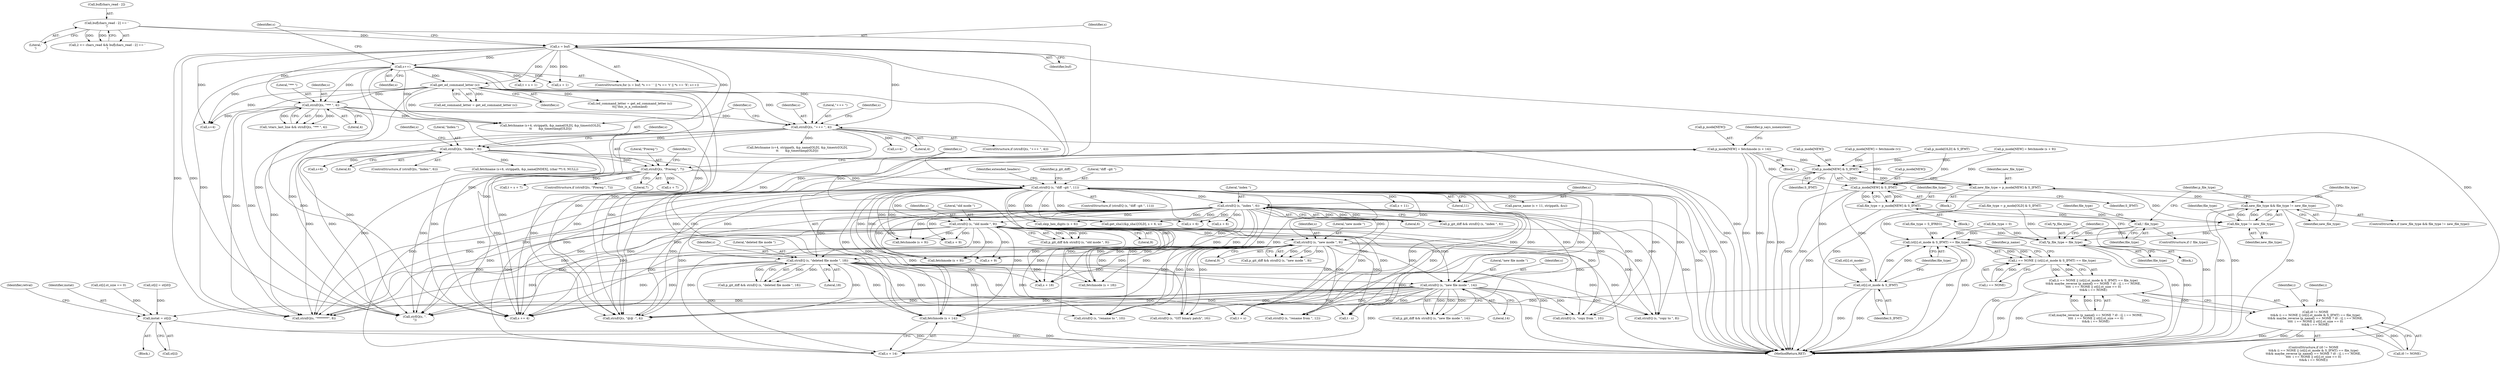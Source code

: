digraph "0_savannah_17953b5893f7c9835f0dd2a704ba04e0371d2cbd_0@API" {
"1001020" [label="(Call,p_mode[NEW] = fetchmode (s + 14))"];
"1001024" [label="(Call,fetchmode (s + 14))"];
"1000747" [label="(Call,strnEQ (s, \"diff --git \", 11))"];
"1000658" [label="(Call,strnEQ(s, \"Prereq:\", 7))"];
"1000632" [label="(Call,strnEQ(s, \"Index:\", 6))"];
"1000602" [label="(Call,strnEQ(s, \"+++ \", 4))"];
"1000552" [label="(Call,get_ed_command_letter (s))"];
"1000448" [label="(Call,s++)"];
"1000431" [label="(Call,s = buf)"];
"1000423" [label="(Call,buf[chars_read - 2] == '\r')"];
"1000575" [label="(Call,strnEQ(s, \"*** \", 4))"];
"1000849" [label="(Call,strnEQ (s, \"index \", 6))"];
"1001015" [label="(Call,strnEQ (s, \"new file mode \", 14))"];
"1000990" [label="(Call,strnEQ (s, \"deleted file mode \", 18))"];
"1000970" [label="(Call,strnEQ (s, \"new mode \", 9))"];
"1000950" [label="(Call,strnEQ (s, \"old mode \", 9))"];
"1001634" [label="(Call,p_mode[NEW] & S_IFMT)"];
"1001632" [label="(Call,new_file_type = p_mode[NEW] & S_IFMT)"];
"1001640" [label="(Call,new_file_type && file_type != new_file_type)"];
"1001642" [label="(Call,file_type != new_file_type)"];
"1001663" [label="(Call,*p_file_type = file_type)"];
"1001931" [label="(Call,(st[i].st_mode & S_IFMT) == file_type)"];
"1001927" [label="(Call,i == NONE || (st[i].st_mode & S_IFMT) == file_type)"];
"1001926" [label="(Call,(i == NONE || (st[i].st_mode & S_IFMT) == file_type)\n\t\t&& maybe_reverse (p_name[i == NONE ? i0 : i], i == NONE,\n\t\t\t\t  i == NONE || st[i].st_size == 0)\n\t\t&& i == NONE)"];
"1001922" [label="(Call,i0 != NONE\n\t\t&& (i == NONE || (st[i].st_mode & S_IFMT) == file_type)\n\t\t&& maybe_reverse (p_name[i == NONE ? i0 : i], i == NONE,\n\t\t\t\t  i == NONE || st[i].st_size == 0)\n\t\t&& i == NONE)"];
"1001932" [label="(Call,st[i].st_mode & S_IFMT)"];
"1002112" [label="(Call,instat = st[i])"];
"1001652" [label="(Call,p_mode[NEW] & S_IFMT)"];
"1001650" [label="(Call,file_type = p_mode[NEW] & S_IFMT)"];
"1001658" [label="(Call,! file_type)"];
"1001927" [label="(Call,i == NONE || (st[i].st_mode & S_IFMT) == file_type)"];
"1000632" [label="(Call,strnEQ(s, \"Index:\", 6))"];
"1001658" [label="(Call,! file_type)"];
"1000658" [label="(Call,strnEQ(s, \"Prereq:\", 7))"];
"1001650" [label="(Call,file_type = p_mode[NEW] & S_IFMT)"];
"1000581" [label="(Call,s+4)"];
"1001019" [label="(Block,)"];
"1000631" [label="(ControlStructure,if (strnEQ(s, \"Index:\", 6)))"];
"1001634" [label="(Call,p_mode[NEW] & S_IFMT)"];
"1000665" [label="(Identifier,t)"];
"1001057" [label="(Call,strnEQ (s, \"rename to \", 10))"];
"1000577" [label="(Literal,\"*** \")"];
"1001030" [label="(Identifier,p_says_nonexistent)"];
"1001928" [label="(Call,i == NONE)"];
"1000657" [label="(ControlStructure,if (strnEQ(s, \"Prereq:\", 7)))"];
"1001645" [label="(Call,file_type = 0)"];
"1000580" [label="(Call,fetchname (s+4, strippath, &p_name[OLD], &p_timestr[OLD],\n\t\t       &p_timestamp[OLD]))"];
"1000601" [label="(ControlStructure,if (strnEQ(s, \"+++ \", 4)))"];
"1001020" [label="(Call,p_mode[NEW] = fetchmode (s + 14))"];
"1000849" [label="(Call,strnEQ (s, \"index \", 6))"];
"1000971" [label="(Identifier,s)"];
"1000747" [label="(Call,strnEQ (s, \"diff --git \", 11))"];
"1001646" [label="(Identifier,file_type)"];
"1001660" [label="(Call,file_type = S_IFREG)"];
"1000602" [label="(Call,strnEQ(s, \"+++ \", 4))"];
"1000793" [label="(Call,s + 11)"];
"1000550" [label="(Call,ed_command_letter = get_ed_command_letter (s))"];
"1001968" [label="(Identifier,i)"];
"1001635" [label="(Call,p_mode[NEW])"];
"1000999" [label="(Call,fetchmode (s + 18))"];
"1001108" [label="(Call,strnEQ (s, \"GIT binary patch\", 16))"];
"1001641" [label="(Identifier,new_file_type)"];
"1000972" [label="(Literal,\"new mode \")"];
"1000552" [label="(Call,get_ed_command_letter (s))"];
"1001016" [label="(Identifier,s)"];
"1000639" [label="(Identifier,s)"];
"1001639" [label="(ControlStructure,if (new_file_type && file_type != new_file_type))"];
"1001644" [label="(Identifier,new_file_type)"];
"1000576" [label="(Identifier,s)"];
"1000637" [label="(Call,fetchname (s+6, strippath, &p_name[INDEX], (char **) 0, NULL))"];
"1000750" [label="(Literal,11)"];
"1000937" [label="(Call,p_mode[NEW] = fetchmode (v))"];
"1000953" [label="(Literal,9)"];
"1000609" [label="(Identifier,s)"];
"1001926" [label="(Call,(i == NONE || (st[i].st_mode & S_IFMT) == file_type)\n\t\t&& maybe_reverse (p_name[i == NONE ? i0 : i], i == NONE,\n\t\t\t\t  i == NONE || st[i].st_size == 0)\n\t\t&& i == NONE)"];
"1001126" [label="(Call,t = s)"];
"1000968" [label="(Call,p_git_diff && strnEQ (s, \"new mode \", 9))"];
"1001957" [label="(Call,st[i].st_size == 0)"];
"1001640" [label="(Call,new_file_type && file_type != new_file_type)"];
"1000572" [label="(Call,!stars_last_line && strnEQ(s, \"*** \", 4))"];
"1001661" [label="(Identifier,file_type)"];
"1001931" [label="(Call,(st[i].st_mode & S_IFMT) == file_type)"];
"1000960" [label="(Call,s + 9)"];
"1000449" [label="(Identifier,s)"];
"1001236" [label="(Call,strnEQ(s, \"@@ -\", 4))"];
"1001632" [label="(Call,new_file_type = p_mode[NEW] & S_IFMT)"];
"1001922" [label="(Call,i0 != NONE\n\t\t&& (i == NONE || (st[i].st_mode & S_IFMT) == file_type)\n\t\t&& maybe_reverse (p_name[i == NONE ? i0 : i], i == NONE,\n\t\t\t\t  i == NONE || st[i].st_size == 0)\n\t\t&& i == NONE)"];
"1001190" [label="(Call,t - s)"];
"1000792" [label="(Call,parse_name (s + 11, strippath, &u))"];
"1000748" [label="(Identifier,s)"];
"1001013" [label="(Call,p_git_diff && strnEQ (s, \"new file mode \", 14))"];
"1001744" [label="(Call,st[i] = st[i0])"];
"1000424" [label="(Call,buf[chars_read - 2])"];
"1000749" [label="(Literal,\"diff --git \")"];
"1001213" [label="(Call,strEQ(s, \".\n\"))"];
"1000578" [label="(Literal,4)"];
"1001638" [label="(Identifier,S_IFMT)"];
"1000429" [label="(Literal,'\r')"];
"1001018" [label="(Literal,14)"];
"1001091" [label="(Call,strnEQ (s, \"copy to \", 8))"];
"1001933" [label="(Call,st[i].st_mode)"];
"1000847" [label="(Call,p_git_diff && strnEQ (s, \"index \", 6))"];
"1001973" [label="(Identifier,i)"];
"1000553" [label="(Identifier,s)"];
"1001657" [label="(ControlStructure,if (! file_type))"];
"1000661" [label="(Literal,7)"];
"1001940" [label="(Call,maybe_reverse (p_name[i == NONE ? i0 : i], i == NONE,\n\t\t\t\t  i == NONE || st[i].st_size == 0)\n\t\t&& i == NONE)"];
"1000638" [label="(Call,s+6)"];
"1001040" [label="(Call,strnEQ (s, \"rename from \", 12))"];
"1000129" [label="(Block,)"];
"1001000" [label="(Call,s + 18)"];
"1001421" [label="(Call,strnEQ(s, \"********\", 8))"];
"1001642" [label="(Call,file_type != new_file_type)"];
"1000431" [label="(Call,s = buf)"];
"1001293" [label="(Call,s += 4)"];
"1001623" [label="(Call,p_mode[OLD] & S_IFMT)"];
"1000980" [label="(Call,s + 9)"];
"1001666" [label="(Identifier,file_type)"];
"1000575" [label="(Call,strnEQ(s, \"*** \", 4))"];
"1000951" [label="(Identifier,s)"];
"1000948" [label="(Call,p_git_diff && strnEQ (s, \"old mode \", 9))"];
"1002093" [label="(Block,)"];
"1000861" [label="(Call,s + 6)"];
"1001017" [label="(Literal,\"new file mode \")"];
"1000991" [label="(Identifier,s)"];
"1002114" [label="(Call,st[i])"];
"1001943" [label="(Identifier,p_name)"];
"1001938" [label="(Identifier,S_IFMT)"];
"1000437" [label="(Identifier,s)"];
"1000633" [label="(Identifier,s)"];
"1001074" [label="(Call,strnEQ (s, \"copy from \", 10))"];
"1000898" [label="(Call,s + 6)"];
"1000666" [label="(Call,s + 7)"];
"1000979" [label="(Call,fetchmode (s + 9))"];
"1000973" [label="(Literal,9)"];
"1000860" [label="(Call,skip_hex_digits (s + 6))"];
"1001643" [label="(Identifier,file_type)"];
"1000419" [label="(Call,2 <= chars_read && buf[chars_read - 2] == '\r')"];
"1001621" [label="(Call,file_type = p_mode[OLD] & S_IFMT)"];
"1001649" [label="(Block,)"];
"1001024" [label="(Call,fetchmode (s + 14))"];
"1000950" [label="(Call,strnEQ (s, \"old mode \", 9))"];
"1000959" [label="(Call,fetchmode (s + 9))"];
"1000607" [label="(Call,fetchname (s+4, strippath, &p_name[OLD], &p_timestr[OLD],\n\t\t       &p_timestamp[OLD]))"];
"1001656" [label="(Identifier,S_IFMT)"];
"1002119" [label="(MethodReturn,RET)"];
"1001015" [label="(Call,strnEQ (s, \"new file mode \", 14))"];
"1000990" [label="(Call,strnEQ (s, \"deleted file mode \", 18))"];
"1000472" [label="(Call,t = s + 1)"];
"1001633" [label="(Identifier,new_file_type)"];
"1000474" [label="(Call,s + 1)"];
"1000659" [label="(Identifier,s)"];
"1000635" [label="(Literal,6)"];
"1000433" [label="(Identifier,buf)"];
"1001651" [label="(Identifier,file_type)"];
"1001025" [label="(Call,s + 14)"];
"1000850" [label="(Identifier,s)"];
"1000549" [label="(Call,(ed_command_letter = get_ed_command_letter (s))\n\t\t|| this_is_a_command)"];
"1000992" [label="(Literal,\"deleted file mode \")"];
"1001665" [label="(Identifier,p_file_type)"];
"1000975" [label="(Call,p_mode[NEW] = fetchmode (s + 9))"];
"1000893" [label="(Call,get_sha1(&p_sha1[OLD], s + 6, u))"];
"1001630" [label="(Block,)"];
"1000993" [label="(Literal,18)"];
"1000603" [label="(Identifier,s)"];
"1001664" [label="(Call,*p_file_type)"];
"1001923" [label="(Call,i0 != NONE)"];
"1001653" [label="(Call,p_mode[NEW])"];
"1002112" [label="(Call,instat = st[i])"];
"1000754" [label="(Identifier,extended_headers)"];
"1002118" [label="(Identifier,retval)"];
"1000952" [label="(Literal,\"old mode \")"];
"1002113" [label="(Identifier,instat)"];
"1000423" [label="(Call,buf[chars_read - 2] == '\r')"];
"1000608" [label="(Call,s+4)"];
"1000664" [label="(Call,t = s + 7)"];
"1000988" [label="(Call,p_git_diff && strnEQ (s, \"deleted file mode \", 18))"];
"1000970" [label="(Call,strnEQ (s, \"new mode \", 9))"];
"1000851" [label="(Literal,\"index \")"];
"1001663" [label="(Call,*p_file_type = file_type)"];
"1001921" [label="(ControlStructure,if (i0 != NONE\n\t\t&& (i == NONE || (st[i].st_mode & S_IFMT) == file_type)\n\t\t&& maybe_reverse (p_name[i == NONE ? i0 : i], i == NONE,\n\t\t\t\t  i == NONE || st[i].st_size == 0)\n\t\t&& i == NONE))"];
"1000605" [label="(Literal,4)"];
"1000448" [label="(Call,s++)"];
"1000432" [label="(Identifier,s)"];
"1001932" [label="(Call,st[i].st_mode & S_IFMT)"];
"1001652" [label="(Call,p_mode[NEW] & S_IFMT)"];
"1000852" [label="(Literal,6)"];
"1000746" [label="(ControlStructure,if (strnEQ (s, \"diff --git \", 11)))"];
"1000634" [label="(Literal,\"Index:\")"];
"1001659" [label="(Identifier,file_type)"];
"1001939" [label="(Identifier,file_type)"];
"1000848" [label="(Identifier,p_git_diff)"];
"1000604" [label="(Literal,\"+++ \")"];
"1000430" [label="(ControlStructure,for (s = buf; *s == ' ' || *s == '\t' || *s == 'X'; s++))"];
"1000660" [label="(Literal,\"Prereq:\")"];
"1001668" [label="(Identifier,i)"];
"1001021" [label="(Call,p_mode[NEW])"];
"1001020" -> "1001019"  [label="AST: "];
"1001020" -> "1001024"  [label="CFG: "];
"1001021" -> "1001020"  [label="AST: "];
"1001024" -> "1001020"  [label="AST: "];
"1001030" -> "1001020"  [label="CFG: "];
"1001020" -> "1002119"  [label="DDG: "];
"1001020" -> "1002119"  [label="DDG: "];
"1001024" -> "1001020"  [label="DDG: "];
"1001020" -> "1001634"  [label="DDG: "];
"1001020" -> "1001652"  [label="DDG: "];
"1001024" -> "1001025"  [label="CFG: "];
"1001025" -> "1001024"  [label="AST: "];
"1001024" -> "1002119"  [label="DDG: "];
"1000747" -> "1001024"  [label="DDG: "];
"1000849" -> "1001024"  [label="DDG: "];
"1001015" -> "1001024"  [label="DDG: "];
"1000990" -> "1001024"  [label="DDG: "];
"1000970" -> "1001024"  [label="DDG: "];
"1000950" -> "1001024"  [label="DDG: "];
"1000747" -> "1000746"  [label="AST: "];
"1000747" -> "1000750"  [label="CFG: "];
"1000748" -> "1000747"  [label="AST: "];
"1000749" -> "1000747"  [label="AST: "];
"1000750" -> "1000747"  [label="AST: "];
"1000754" -> "1000747"  [label="CFG: "];
"1000848" -> "1000747"  [label="CFG: "];
"1000747" -> "1002119"  [label="DDG: "];
"1000747" -> "1002119"  [label="DDG: "];
"1000658" -> "1000747"  [label="DDG: "];
"1000747" -> "1000792"  [label="DDG: "];
"1000747" -> "1000793"  [label="DDG: "];
"1000747" -> "1000849"  [label="DDG: "];
"1000747" -> "1000860"  [label="DDG: "];
"1000747" -> "1000861"  [label="DDG: "];
"1000747" -> "1000893"  [label="DDG: "];
"1000747" -> "1000898"  [label="DDG: "];
"1000747" -> "1000950"  [label="DDG: "];
"1000747" -> "1000959"  [label="DDG: "];
"1000747" -> "1000960"  [label="DDG: "];
"1000747" -> "1000970"  [label="DDG: "];
"1000747" -> "1000979"  [label="DDG: "];
"1000747" -> "1000980"  [label="DDG: "];
"1000747" -> "1000990"  [label="DDG: "];
"1000747" -> "1000999"  [label="DDG: "];
"1000747" -> "1001000"  [label="DDG: "];
"1000747" -> "1001015"  [label="DDG: "];
"1000747" -> "1001025"  [label="DDG: "];
"1000747" -> "1001040"  [label="DDG: "];
"1000747" -> "1001057"  [label="DDG: "];
"1000747" -> "1001074"  [label="DDG: "];
"1000747" -> "1001091"  [label="DDG: "];
"1000747" -> "1001108"  [label="DDG: "];
"1000747" -> "1001126"  [label="DDG: "];
"1000747" -> "1001190"  [label="DDG: "];
"1000747" -> "1001213"  [label="DDG: "];
"1000747" -> "1001236"  [label="DDG: "];
"1000747" -> "1001293"  [label="DDG: "];
"1000747" -> "1001421"  [label="DDG: "];
"1000658" -> "1000657"  [label="AST: "];
"1000658" -> "1000661"  [label="CFG: "];
"1000659" -> "1000658"  [label="AST: "];
"1000660" -> "1000658"  [label="AST: "];
"1000661" -> "1000658"  [label="AST: "];
"1000665" -> "1000658"  [label="CFG: "];
"1000748" -> "1000658"  [label="CFG: "];
"1000658" -> "1002119"  [label="DDG: "];
"1000632" -> "1000658"  [label="DDG: "];
"1000658" -> "1000664"  [label="DDG: "];
"1000658" -> "1000666"  [label="DDG: "];
"1000658" -> "1001213"  [label="DDG: "];
"1000658" -> "1001236"  [label="DDG: "];
"1000658" -> "1001293"  [label="DDG: "];
"1000658" -> "1001421"  [label="DDG: "];
"1000632" -> "1000631"  [label="AST: "];
"1000632" -> "1000635"  [label="CFG: "];
"1000633" -> "1000632"  [label="AST: "];
"1000634" -> "1000632"  [label="AST: "];
"1000635" -> "1000632"  [label="AST: "];
"1000639" -> "1000632"  [label="CFG: "];
"1000659" -> "1000632"  [label="CFG: "];
"1000632" -> "1002119"  [label="DDG: "];
"1000602" -> "1000632"  [label="DDG: "];
"1000632" -> "1000637"  [label="DDG: "];
"1000632" -> "1000638"  [label="DDG: "];
"1000632" -> "1001213"  [label="DDG: "];
"1000632" -> "1001236"  [label="DDG: "];
"1000632" -> "1001293"  [label="DDG: "];
"1000632" -> "1001421"  [label="DDG: "];
"1000602" -> "1000601"  [label="AST: "];
"1000602" -> "1000605"  [label="CFG: "];
"1000603" -> "1000602"  [label="AST: "];
"1000604" -> "1000602"  [label="AST: "];
"1000605" -> "1000602"  [label="AST: "];
"1000609" -> "1000602"  [label="CFG: "];
"1000633" -> "1000602"  [label="CFG: "];
"1000602" -> "1002119"  [label="DDG: "];
"1000552" -> "1000602"  [label="DDG: "];
"1000448" -> "1000602"  [label="DDG: "];
"1000575" -> "1000602"  [label="DDG: "];
"1000431" -> "1000602"  [label="DDG: "];
"1000602" -> "1000607"  [label="DDG: "];
"1000602" -> "1000608"  [label="DDG: "];
"1000602" -> "1001213"  [label="DDG: "];
"1000602" -> "1001236"  [label="DDG: "];
"1000602" -> "1001293"  [label="DDG: "];
"1000602" -> "1001421"  [label="DDG: "];
"1000552" -> "1000550"  [label="AST: "];
"1000552" -> "1000553"  [label="CFG: "];
"1000553" -> "1000552"  [label="AST: "];
"1000550" -> "1000552"  [label="CFG: "];
"1000552" -> "1000549"  [label="DDG: "];
"1000552" -> "1000550"  [label="DDG: "];
"1000448" -> "1000552"  [label="DDG: "];
"1000431" -> "1000552"  [label="DDG: "];
"1000552" -> "1000575"  [label="DDG: "];
"1000552" -> "1000580"  [label="DDG: "];
"1000552" -> "1000581"  [label="DDG: "];
"1000552" -> "1001213"  [label="DDG: "];
"1000552" -> "1001236"  [label="DDG: "];
"1000552" -> "1001293"  [label="DDG: "];
"1000552" -> "1001421"  [label="DDG: "];
"1000448" -> "1000430"  [label="AST: "];
"1000448" -> "1000449"  [label="CFG: "];
"1000449" -> "1000448"  [label="AST: "];
"1000437" -> "1000448"  [label="CFG: "];
"1000431" -> "1000448"  [label="DDG: "];
"1000448" -> "1000472"  [label="DDG: "];
"1000448" -> "1000474"  [label="DDG: "];
"1000448" -> "1000575"  [label="DDG: "];
"1000448" -> "1000580"  [label="DDG: "];
"1000448" -> "1000581"  [label="DDG: "];
"1000448" -> "1001213"  [label="DDG: "];
"1000448" -> "1001236"  [label="DDG: "];
"1000448" -> "1001293"  [label="DDG: "];
"1000448" -> "1001421"  [label="DDG: "];
"1000431" -> "1000430"  [label="AST: "];
"1000431" -> "1000433"  [label="CFG: "];
"1000432" -> "1000431"  [label="AST: "];
"1000433" -> "1000431"  [label="AST: "];
"1000437" -> "1000431"  [label="CFG: "];
"1000431" -> "1002119"  [label="DDG: "];
"1000423" -> "1000431"  [label="DDG: "];
"1000431" -> "1000472"  [label="DDG: "];
"1000431" -> "1000474"  [label="DDG: "];
"1000431" -> "1000575"  [label="DDG: "];
"1000431" -> "1000580"  [label="DDG: "];
"1000431" -> "1000581"  [label="DDG: "];
"1000431" -> "1001213"  [label="DDG: "];
"1000431" -> "1001236"  [label="DDG: "];
"1000431" -> "1001293"  [label="DDG: "];
"1000431" -> "1001421"  [label="DDG: "];
"1000423" -> "1000419"  [label="AST: "];
"1000423" -> "1000429"  [label="CFG: "];
"1000424" -> "1000423"  [label="AST: "];
"1000429" -> "1000423"  [label="AST: "];
"1000419" -> "1000423"  [label="CFG: "];
"1000423" -> "1002119"  [label="DDG: "];
"1000423" -> "1000419"  [label="DDG: "];
"1000423" -> "1000419"  [label="DDG: "];
"1000575" -> "1000572"  [label="AST: "];
"1000575" -> "1000578"  [label="CFG: "];
"1000576" -> "1000575"  [label="AST: "];
"1000577" -> "1000575"  [label="AST: "];
"1000578" -> "1000575"  [label="AST: "];
"1000572" -> "1000575"  [label="CFG: "];
"1000575" -> "1000572"  [label="DDG: "];
"1000575" -> "1000572"  [label="DDG: "];
"1000575" -> "1000572"  [label="DDG: "];
"1000575" -> "1000580"  [label="DDG: "];
"1000575" -> "1000581"  [label="DDG: "];
"1000575" -> "1001213"  [label="DDG: "];
"1000575" -> "1001236"  [label="DDG: "];
"1000575" -> "1001293"  [label="DDG: "];
"1000575" -> "1001421"  [label="DDG: "];
"1000849" -> "1000847"  [label="AST: "];
"1000849" -> "1000852"  [label="CFG: "];
"1000850" -> "1000849"  [label="AST: "];
"1000851" -> "1000849"  [label="AST: "];
"1000852" -> "1000849"  [label="AST: "];
"1000847" -> "1000849"  [label="CFG: "];
"1000849" -> "1002119"  [label="DDG: "];
"1000849" -> "1000847"  [label="DDG: "];
"1000849" -> "1000847"  [label="DDG: "];
"1000849" -> "1000847"  [label="DDG: "];
"1000849" -> "1000860"  [label="DDG: "];
"1000849" -> "1000861"  [label="DDG: "];
"1000849" -> "1000893"  [label="DDG: "];
"1000849" -> "1000898"  [label="DDG: "];
"1000849" -> "1000950"  [label="DDG: "];
"1000849" -> "1000959"  [label="DDG: "];
"1000849" -> "1000960"  [label="DDG: "];
"1000849" -> "1000970"  [label="DDG: "];
"1000849" -> "1000979"  [label="DDG: "];
"1000849" -> "1000980"  [label="DDG: "];
"1000849" -> "1000990"  [label="DDG: "];
"1000849" -> "1000999"  [label="DDG: "];
"1000849" -> "1001000"  [label="DDG: "];
"1000849" -> "1001015"  [label="DDG: "];
"1000849" -> "1001025"  [label="DDG: "];
"1000849" -> "1001040"  [label="DDG: "];
"1000849" -> "1001057"  [label="DDG: "];
"1000849" -> "1001074"  [label="DDG: "];
"1000849" -> "1001091"  [label="DDG: "];
"1000849" -> "1001108"  [label="DDG: "];
"1000849" -> "1001126"  [label="DDG: "];
"1000849" -> "1001190"  [label="DDG: "];
"1000849" -> "1001213"  [label="DDG: "];
"1000849" -> "1001236"  [label="DDG: "];
"1000849" -> "1001293"  [label="DDG: "];
"1000849" -> "1001421"  [label="DDG: "];
"1001015" -> "1001013"  [label="AST: "];
"1001015" -> "1001018"  [label="CFG: "];
"1001016" -> "1001015"  [label="AST: "];
"1001017" -> "1001015"  [label="AST: "];
"1001018" -> "1001015"  [label="AST: "];
"1001013" -> "1001015"  [label="CFG: "];
"1001015" -> "1002119"  [label="DDG: "];
"1001015" -> "1001013"  [label="DDG: "];
"1001015" -> "1001013"  [label="DDG: "];
"1001015" -> "1001013"  [label="DDG: "];
"1000990" -> "1001015"  [label="DDG: "];
"1000970" -> "1001015"  [label="DDG: "];
"1000950" -> "1001015"  [label="DDG: "];
"1001015" -> "1001025"  [label="DDG: "];
"1001015" -> "1001040"  [label="DDG: "];
"1001015" -> "1001057"  [label="DDG: "];
"1001015" -> "1001074"  [label="DDG: "];
"1001015" -> "1001091"  [label="DDG: "];
"1001015" -> "1001108"  [label="DDG: "];
"1001015" -> "1001126"  [label="DDG: "];
"1001015" -> "1001190"  [label="DDG: "];
"1001015" -> "1001213"  [label="DDG: "];
"1001015" -> "1001236"  [label="DDG: "];
"1001015" -> "1001293"  [label="DDG: "];
"1001015" -> "1001421"  [label="DDG: "];
"1000990" -> "1000988"  [label="AST: "];
"1000990" -> "1000993"  [label="CFG: "];
"1000991" -> "1000990"  [label="AST: "];
"1000992" -> "1000990"  [label="AST: "];
"1000993" -> "1000990"  [label="AST: "];
"1000988" -> "1000990"  [label="CFG: "];
"1000990" -> "1002119"  [label="DDG: "];
"1000990" -> "1000988"  [label="DDG: "];
"1000990" -> "1000988"  [label="DDG: "];
"1000990" -> "1000988"  [label="DDG: "];
"1000970" -> "1000990"  [label="DDG: "];
"1000950" -> "1000990"  [label="DDG: "];
"1000990" -> "1000999"  [label="DDG: "];
"1000990" -> "1001000"  [label="DDG: "];
"1000990" -> "1001025"  [label="DDG: "];
"1000990" -> "1001040"  [label="DDG: "];
"1000990" -> "1001057"  [label="DDG: "];
"1000990" -> "1001074"  [label="DDG: "];
"1000990" -> "1001091"  [label="DDG: "];
"1000990" -> "1001108"  [label="DDG: "];
"1000990" -> "1001126"  [label="DDG: "];
"1000990" -> "1001190"  [label="DDG: "];
"1000990" -> "1001213"  [label="DDG: "];
"1000990" -> "1001236"  [label="DDG: "];
"1000990" -> "1001293"  [label="DDG: "];
"1000990" -> "1001421"  [label="DDG: "];
"1000970" -> "1000968"  [label="AST: "];
"1000970" -> "1000973"  [label="CFG: "];
"1000971" -> "1000970"  [label="AST: "];
"1000972" -> "1000970"  [label="AST: "];
"1000973" -> "1000970"  [label="AST: "];
"1000968" -> "1000970"  [label="CFG: "];
"1000970" -> "1002119"  [label="DDG: "];
"1000970" -> "1000968"  [label="DDG: "];
"1000970" -> "1000968"  [label="DDG: "];
"1000970" -> "1000968"  [label="DDG: "];
"1000950" -> "1000970"  [label="DDG: "];
"1000970" -> "1000979"  [label="DDG: "];
"1000970" -> "1000980"  [label="DDG: "];
"1000970" -> "1000999"  [label="DDG: "];
"1000970" -> "1001000"  [label="DDG: "];
"1000970" -> "1001025"  [label="DDG: "];
"1000970" -> "1001040"  [label="DDG: "];
"1000970" -> "1001057"  [label="DDG: "];
"1000970" -> "1001074"  [label="DDG: "];
"1000970" -> "1001091"  [label="DDG: "];
"1000970" -> "1001108"  [label="DDG: "];
"1000970" -> "1001126"  [label="DDG: "];
"1000970" -> "1001190"  [label="DDG: "];
"1000970" -> "1001213"  [label="DDG: "];
"1000970" -> "1001236"  [label="DDG: "];
"1000970" -> "1001293"  [label="DDG: "];
"1000970" -> "1001421"  [label="DDG: "];
"1000950" -> "1000948"  [label="AST: "];
"1000950" -> "1000953"  [label="CFG: "];
"1000951" -> "1000950"  [label="AST: "];
"1000952" -> "1000950"  [label="AST: "];
"1000953" -> "1000950"  [label="AST: "];
"1000948" -> "1000950"  [label="CFG: "];
"1000950" -> "1002119"  [label="DDG: "];
"1000950" -> "1000948"  [label="DDG: "];
"1000950" -> "1000948"  [label="DDG: "];
"1000950" -> "1000948"  [label="DDG: "];
"1000950" -> "1000959"  [label="DDG: "];
"1000950" -> "1000960"  [label="DDG: "];
"1000950" -> "1000979"  [label="DDG: "];
"1000950" -> "1000980"  [label="DDG: "];
"1000950" -> "1000999"  [label="DDG: "];
"1000950" -> "1001000"  [label="DDG: "];
"1000950" -> "1001025"  [label="DDG: "];
"1000950" -> "1001040"  [label="DDG: "];
"1000950" -> "1001057"  [label="DDG: "];
"1000950" -> "1001074"  [label="DDG: "];
"1000950" -> "1001091"  [label="DDG: "];
"1000950" -> "1001108"  [label="DDG: "];
"1000950" -> "1001126"  [label="DDG: "];
"1000950" -> "1001190"  [label="DDG: "];
"1000950" -> "1001213"  [label="DDG: "];
"1000950" -> "1001236"  [label="DDG: "];
"1000950" -> "1001293"  [label="DDG: "];
"1000950" -> "1001421"  [label="DDG: "];
"1001634" -> "1001632"  [label="AST: "];
"1001634" -> "1001638"  [label="CFG: "];
"1001635" -> "1001634"  [label="AST: "];
"1001638" -> "1001634"  [label="AST: "];
"1001632" -> "1001634"  [label="CFG: "];
"1001634" -> "1002119"  [label="DDG: "];
"1001634" -> "1002119"  [label="DDG: "];
"1001634" -> "1001632"  [label="DDG: "];
"1001634" -> "1001632"  [label="DDG: "];
"1000937" -> "1001634"  [label="DDG: "];
"1000975" -> "1001634"  [label="DDG: "];
"1001623" -> "1001634"  [label="DDG: "];
"1001634" -> "1001932"  [label="DDG: "];
"1001632" -> "1001630"  [label="AST: "];
"1001633" -> "1001632"  [label="AST: "];
"1001641" -> "1001632"  [label="CFG: "];
"1001632" -> "1002119"  [label="DDG: "];
"1001632" -> "1001640"  [label="DDG: "];
"1001632" -> "1001642"  [label="DDG: "];
"1001640" -> "1001639"  [label="AST: "];
"1001640" -> "1001641"  [label="CFG: "];
"1001640" -> "1001642"  [label="CFG: "];
"1001641" -> "1001640"  [label="AST: "];
"1001642" -> "1001640"  [label="AST: "];
"1001646" -> "1001640"  [label="CFG: "];
"1001665" -> "1001640"  [label="CFG: "];
"1001640" -> "1002119"  [label="DDG: "];
"1001640" -> "1002119"  [label="DDG: "];
"1001640" -> "1002119"  [label="DDG: "];
"1001642" -> "1001640"  [label="DDG: "];
"1001642" -> "1001640"  [label="DDG: "];
"1001642" -> "1001644"  [label="CFG: "];
"1001643" -> "1001642"  [label="AST: "];
"1001644" -> "1001642"  [label="AST: "];
"1001621" -> "1001642"  [label="DDG: "];
"1001642" -> "1001663"  [label="DDG: "];
"1001642" -> "1001931"  [label="DDG: "];
"1001663" -> "1000129"  [label="AST: "];
"1001663" -> "1001666"  [label="CFG: "];
"1001664" -> "1001663"  [label="AST: "];
"1001666" -> "1001663"  [label="AST: "];
"1001668" -> "1001663"  [label="CFG: "];
"1001663" -> "1002119"  [label="DDG: "];
"1001663" -> "1002119"  [label="DDG: "];
"1001645" -> "1001663"  [label="DDG: "];
"1001621" -> "1001663"  [label="DDG: "];
"1001658" -> "1001663"  [label="DDG: "];
"1001660" -> "1001663"  [label="DDG: "];
"1001931" -> "1001927"  [label="AST: "];
"1001931" -> "1001939"  [label="CFG: "];
"1001932" -> "1001931"  [label="AST: "];
"1001939" -> "1001931"  [label="AST: "];
"1001927" -> "1001931"  [label="CFG: "];
"1001931" -> "1002119"  [label="DDG: "];
"1001931" -> "1002119"  [label="DDG: "];
"1001931" -> "1001927"  [label="DDG: "];
"1001931" -> "1001927"  [label="DDG: "];
"1001932" -> "1001931"  [label="DDG: "];
"1001932" -> "1001931"  [label="DDG: "];
"1001645" -> "1001931"  [label="DDG: "];
"1001621" -> "1001931"  [label="DDG: "];
"1001658" -> "1001931"  [label="DDG: "];
"1001660" -> "1001931"  [label="DDG: "];
"1001927" -> "1001926"  [label="AST: "];
"1001927" -> "1001928"  [label="CFG: "];
"1001928" -> "1001927"  [label="AST: "];
"1001943" -> "1001927"  [label="CFG: "];
"1001926" -> "1001927"  [label="CFG: "];
"1001927" -> "1002119"  [label="DDG: "];
"1001927" -> "1001926"  [label="DDG: "];
"1001927" -> "1001926"  [label="DDG: "];
"1001928" -> "1001927"  [label="DDG: "];
"1001928" -> "1001927"  [label="DDG: "];
"1001926" -> "1001922"  [label="AST: "];
"1001926" -> "1001940"  [label="CFG: "];
"1001940" -> "1001926"  [label="AST: "];
"1001922" -> "1001926"  [label="CFG: "];
"1001926" -> "1002119"  [label="DDG: "];
"1001926" -> "1002119"  [label="DDG: "];
"1001926" -> "1001922"  [label="DDG: "];
"1001926" -> "1001922"  [label="DDG: "];
"1001940" -> "1001926"  [label="DDG: "];
"1001940" -> "1001926"  [label="DDG: "];
"1001922" -> "1001921"  [label="AST: "];
"1001922" -> "1001923"  [label="CFG: "];
"1001923" -> "1001922"  [label="AST: "];
"1001968" -> "1001922"  [label="CFG: "];
"1001973" -> "1001922"  [label="CFG: "];
"1001922" -> "1002119"  [label="DDG: "];
"1001922" -> "1002119"  [label="DDG: "];
"1001922" -> "1002119"  [label="DDG: "];
"1001923" -> "1001922"  [label="DDG: "];
"1001923" -> "1001922"  [label="DDG: "];
"1001932" -> "1001938"  [label="CFG: "];
"1001933" -> "1001932"  [label="AST: "];
"1001938" -> "1001932"  [label="AST: "];
"1001939" -> "1001932"  [label="CFG: "];
"1001932" -> "1002119"  [label="DDG: "];
"1001932" -> "1002119"  [label="DDG: "];
"1001652" -> "1001932"  [label="DDG: "];
"1001932" -> "1002112"  [label="DDG: "];
"1002112" -> "1002093"  [label="AST: "];
"1002112" -> "1002114"  [label="CFG: "];
"1002113" -> "1002112"  [label="AST: "];
"1002114" -> "1002112"  [label="AST: "];
"1002118" -> "1002112"  [label="CFG: "];
"1002112" -> "1002119"  [label="DDG: "];
"1002112" -> "1002119"  [label="DDG: "];
"1001957" -> "1002112"  [label="DDG: "];
"1001744" -> "1002112"  [label="DDG: "];
"1001652" -> "1001650"  [label="AST: "];
"1001652" -> "1001656"  [label="CFG: "];
"1001653" -> "1001652"  [label="AST: "];
"1001656" -> "1001652"  [label="AST: "];
"1001650" -> "1001652"  [label="CFG: "];
"1001652" -> "1002119"  [label="DDG: "];
"1001652" -> "1002119"  [label="DDG: "];
"1001652" -> "1001650"  [label="DDG: "];
"1001652" -> "1001650"  [label="DDG: "];
"1000937" -> "1001652"  [label="DDG: "];
"1000975" -> "1001652"  [label="DDG: "];
"1001623" -> "1001652"  [label="DDG: "];
"1001650" -> "1001649"  [label="AST: "];
"1001651" -> "1001650"  [label="AST: "];
"1001659" -> "1001650"  [label="CFG: "];
"1001650" -> "1002119"  [label="DDG: "];
"1001650" -> "1001658"  [label="DDG: "];
"1001658" -> "1001657"  [label="AST: "];
"1001658" -> "1001659"  [label="CFG: "];
"1001659" -> "1001658"  [label="AST: "];
"1001661" -> "1001658"  [label="CFG: "];
"1001665" -> "1001658"  [label="CFG: "];
"1001658" -> "1002119"  [label="DDG: "];
}
